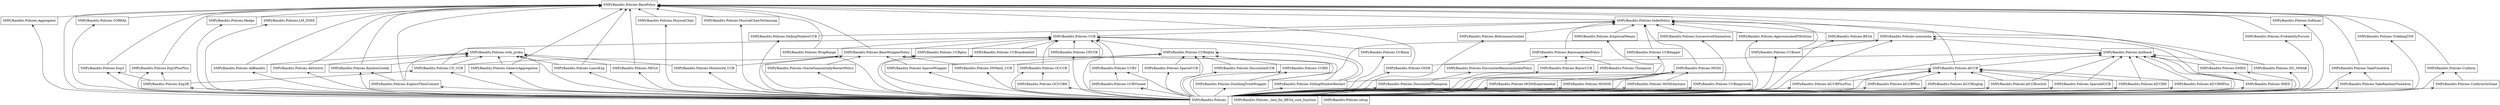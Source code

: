 digraph "packages_SMPyBandits.Policies" {
charset="utf-8"
rankdir=BT
"0" [label="SMPyBandits.Policies", shape="box"];
"1" [label="SMPyBandits.Policies.AdBandits", shape="box"];
"2" [label="SMPyBandits.Policies.AdSwitch", shape="box"];
"3" [label="SMPyBandits.Policies.Aggregator", shape="box"];
"4" [label="SMPyBandits.Policies.ApproximatedFHGittins", shape="box"];
"5" [label="SMPyBandits.Policies.BESA", shape="box"];
"6" [label="SMPyBandits.Policies.BasePolicy", shape="box"];
"7" [label="SMPyBandits.Policies.BaseWrapperPolicy", shape="box"];
"8" [label="SMPyBandits.Policies.BayesUCB", shape="box"];
"9" [label="SMPyBandits.Policies.BayesianIndexPolicy", shape="box"];
"10" [label="SMPyBandits.Policies.BoltzmannGumbel", shape="box"];
"11" [label="SMPyBandits.Policies.CD_UCB", shape="box"];
"12" [label="SMPyBandits.Policies.CORRAL", shape="box"];
"13" [label="SMPyBandits.Policies.CPUCB", shape="box"];
"14" [label="SMPyBandits.Policies.DMED", shape="box"];
"15" [label="SMPyBandits.Policies.DiscountedBayesianIndexPolicy", shape="box"];
"16" [label="SMPyBandits.Policies.DiscountedThompson", shape="box"];
"17" [label="SMPyBandits.Policies.DiscountedUCB", shape="box"];
"18" [label="SMPyBandits.Policies.DoublingTrickWrapper", shape="box"];
"19" [label="SMPyBandits.Policies.EmpiricalMeans", shape="box"];
"20" [label="SMPyBandits.Policies.EpsilonGreedy", shape="box"];
"21" [label="SMPyBandits.Policies.Exp3", shape="box"];
"22" [label="SMPyBandits.Policies.Exp3PlusPlus", shape="box"];
"23" [label="SMPyBandits.Policies.Exp3R", shape="box"];
"24" [label="SMPyBandits.Policies.ExploreThenCommit", shape="box"];
"25" [label="SMPyBandits.Policies.GenericAggregation", shape="box"];
"26" [label="SMPyBandits.Policies.Hedge", shape="box"];
"27" [label="SMPyBandits.Policies.IMED", shape="box"];
"28" [label="SMPyBandits.Policies.IndexPolicy", shape="box"];
"29" [label="SMPyBandits.Policies.LM_DSEE", shape="box"];
"30" [label="SMPyBandits.Policies.LearnExp", shape="box"];
"31" [label="SMPyBandits.Policies.MEGA", shape="box"];
"32" [label="SMPyBandits.Policies.MOSS", shape="box"];
"33" [label="SMPyBandits.Policies.MOSSAnytime", shape="box"];
"34" [label="SMPyBandits.Policies.MOSSExperimental", shape="box"];
"35" [label="SMPyBandits.Policies.MOSSH", shape="box"];
"36" [label="SMPyBandits.Policies.Monitored_UCB", shape="box"];
"37" [label="SMPyBandits.Policies.MusicalChair", shape="box"];
"38" [label="SMPyBandits.Policies.MusicalChairNoSensing", shape="box"];
"39" [label="SMPyBandits.Policies.OCUCB", shape="box"];
"40" [label="SMPyBandits.Policies.OCUCBH", shape="box"];
"41" [label="SMPyBandits.Policies.OSSB", shape="box"];
"42" [label="SMPyBandits.Policies.OracleSequentiallyRestartPolicy", shape="box"];
"43" [label="SMPyBandits.Policies.ProbabilityPursuit", shape="box"];
"44" [label="SMPyBandits.Policies.SIC_MMAB", shape="box"];
"45" [label="SMPyBandits.Policies.SWHash_UCB", shape="box"];
"46" [label="SMPyBandits.Policies.SlidingWindowRestart", shape="box"];
"47" [label="SMPyBandits.Policies.SlidingWindowUCB", shape="box"];
"48" [label="SMPyBandits.Policies.Softmax", shape="box"];
"49" [label="SMPyBandits.Policies.SparseUCB", shape="box"];
"50" [label="SMPyBandits.Policies.SparseWrapper", shape="box"];
"51" [label="SMPyBandits.Policies.SparseklUCB", shape="box"];
"52" [label="SMPyBandits.Policies.SuccessiveElimination", shape="box"];
"53" [label="SMPyBandits.Policies.TakeFixedArm", shape="box"];
"54" [label="SMPyBandits.Policies.TakeRandomFixedArm", shape="box"];
"55" [label="SMPyBandits.Policies.Thompson", shape="box"];
"56" [label="SMPyBandits.Policies.TrekkingTSN", shape="box"];
"57" [label="SMPyBandits.Policies.UCB", shape="box"];
"58" [label="SMPyBandits.Policies.UCBH", shape="box"];
"59" [label="SMPyBandits.Policies.UCBV", shape="box"];
"60" [label="SMPyBandits.Policies.UCBVtuned", shape="box"];
"61" [label="SMPyBandits.Policies.UCBalpha", shape="box"];
"62" [label="SMPyBandits.Policies.UCBdagger", shape="box"];
"63" [label="SMPyBandits.Policies.UCBimproved", shape="box"];
"64" [label="SMPyBandits.Policies.UCBmin", shape="box"];
"65" [label="SMPyBandits.Policies.UCBoost", shape="box"];
"66" [label="SMPyBandits.Policies.UCBplus", shape="box"];
"67" [label="SMPyBandits.Policies.UCBrandomInit", shape="box"];
"68" [label="SMPyBandits.Policies.Uniform", shape="box"];
"69" [label="SMPyBandits.Policies.UniformOnSome", shape="box"];
"70" [label="SMPyBandits.Policies.WrapRange", shape="box"];
"71" [label="SMPyBandits.Policies._test_for_BESA_core_function", shape="box"];
"72" [label="SMPyBandits.Policies.klUCB", shape="box"];
"73" [label="SMPyBandits.Policies.klUCBH", shape="box"];
"74" [label="SMPyBandits.Policies.klUCBHPlus", shape="box"];
"75" [label="SMPyBandits.Policies.klUCBPlus", shape="box"];
"76" [label="SMPyBandits.Policies.klUCBPlusPlus", shape="box"];
"77" [label="SMPyBandits.Policies.klUCBloglog", shape="box"];
"78" [label="SMPyBandits.Policies.klUCBswitch", shape="box"];
"79" [label="SMPyBandits.Policies.kullback", shape="box"];
"80" [label="SMPyBandits.Policies.setup", shape="box"];
"81" [label="SMPyBandits.Policies.usenumba", shape="box"];
"82" [label="SMPyBandits.Policies.with_proba", shape="box"];
"0" -> "1" [arrowhead="open", arrowtail="none"];
"0" -> "2" [arrowhead="open", arrowtail="none"];
"0" -> "3" [arrowhead="open", arrowtail="none"];
"0" -> "4" [arrowhead="open", arrowtail="none"];
"0" -> "5" [arrowhead="open", arrowtail="none"];
"0" -> "6" [arrowhead="open", arrowtail="none"];
"0" -> "7" [arrowhead="open", arrowtail="none"];
"0" -> "8" [arrowhead="open", arrowtail="none"];
"0" -> "10" [arrowhead="open", arrowtail="none"];
"0" -> "11" [arrowhead="open", arrowtail="none"];
"0" -> "12" [arrowhead="open", arrowtail="none"];
"0" -> "13" [arrowhead="open", arrowtail="none"];
"0" -> "14" [arrowhead="open", arrowtail="none"];
"0" -> "16" [arrowhead="open", arrowtail="none"];
"0" -> "17" [arrowhead="open", arrowtail="none"];
"0" -> "18" [arrowhead="open", arrowtail="none"];
"0" -> "19" [arrowhead="open", arrowtail="none"];
"0" -> "20" [arrowhead="open", arrowtail="none"];
"0" -> "21" [arrowhead="open", arrowtail="none"];
"0" -> "22" [arrowhead="open", arrowtail="none"];
"0" -> "23" [arrowhead="open", arrowtail="none"];
"0" -> "24" [arrowhead="open", arrowtail="none"];
"0" -> "25" [arrowhead="open", arrowtail="none"];
"0" -> "26" [arrowhead="open", arrowtail="none"];
"0" -> "27" [arrowhead="open", arrowtail="none"];
"0" -> "29" [arrowhead="open", arrowtail="none"];
"0" -> "30" [arrowhead="open", arrowtail="none"];
"0" -> "31" [arrowhead="open", arrowtail="none"];
"0" -> "32" [arrowhead="open", arrowtail="none"];
"0" -> "33" [arrowhead="open", arrowtail="none"];
"0" -> "34" [arrowhead="open", arrowtail="none"];
"0" -> "35" [arrowhead="open", arrowtail="none"];
"0" -> "36" [arrowhead="open", arrowtail="none"];
"0" -> "37" [arrowhead="open", arrowtail="none"];
"0" -> "38" [arrowhead="open", arrowtail="none"];
"0" -> "39" [arrowhead="open", arrowtail="none"];
"0" -> "40" [arrowhead="open", arrowtail="none"];
"0" -> "41" [arrowhead="open", arrowtail="none"];
"0" -> "42" [arrowhead="open", arrowtail="none"];
"0" -> "43" [arrowhead="open", arrowtail="none"];
"0" -> "44" [arrowhead="open", arrowtail="none"];
"0" -> "45" [arrowhead="open", arrowtail="none"];
"0" -> "46" [arrowhead="open", arrowtail="none"];
"0" -> "47" [arrowhead="open", arrowtail="none"];
"0" -> "48" [arrowhead="open", arrowtail="none"];
"0" -> "49" [arrowhead="open", arrowtail="none"];
"0" -> "50" [arrowhead="open", arrowtail="none"];
"0" -> "51" [arrowhead="open", arrowtail="none"];
"0" -> "53" [arrowhead="open", arrowtail="none"];
"0" -> "54" [arrowhead="open", arrowtail="none"];
"0" -> "55" [arrowhead="open", arrowtail="none"];
"0" -> "56" [arrowhead="open", arrowtail="none"];
"0" -> "57" [arrowhead="open", arrowtail="none"];
"0" -> "58" [arrowhead="open", arrowtail="none"];
"0" -> "59" [arrowhead="open", arrowtail="none"];
"0" -> "60" [arrowhead="open", arrowtail="none"];
"0" -> "61" [arrowhead="open", arrowtail="none"];
"0" -> "62" [arrowhead="open", arrowtail="none"];
"0" -> "63" [arrowhead="open", arrowtail="none"];
"0" -> "64" [arrowhead="open", arrowtail="none"];
"0" -> "65" [arrowhead="open", arrowtail="none"];
"0" -> "66" [arrowhead="open", arrowtail="none"];
"0" -> "67" [arrowhead="open", arrowtail="none"];
"0" -> "68" [arrowhead="open", arrowtail="none"];
"0" -> "69" [arrowhead="open", arrowtail="none"];
"0" -> "70" [arrowhead="open", arrowtail="none"];
"0" -> "72" [arrowhead="open", arrowtail="none"];
"0" -> "73" [arrowhead="open", arrowtail="none"];
"0" -> "74" [arrowhead="open", arrowtail="none"];
"0" -> "75" [arrowhead="open", arrowtail="none"];
"0" -> "76" [arrowhead="open", arrowtail="none"];
"0" -> "77" [arrowhead="open", arrowtail="none"];
"0" -> "78" [arrowhead="open", arrowtail="none"];
"0" -> "79" [arrowhead="open", arrowtail="none"];
"0" -> "81" [arrowhead="open", arrowtail="none"];
"0" -> "82" [arrowhead="open", arrowtail="none"];
"1" -> "6" [arrowhead="open", arrowtail="none"];
"1" -> "82" [arrowhead="open", arrowtail="none"];
"2" -> "6" [arrowhead="open", arrowtail="none"];
"2" -> "82" [arrowhead="open", arrowtail="none"];
"3" -> "6" [arrowhead="open", arrowtail="none"];
"4" -> "28" [arrowhead="open", arrowtail="none"];
"5" -> "28" [arrowhead="open", arrowtail="none"];
"7" -> "6" [arrowhead="open", arrowtail="none"];
"7" -> "57" [arrowhead="open", arrowtail="none"];
"8" -> "9" [arrowhead="open", arrowtail="none"];
"9" -> "28" [arrowhead="open", arrowtail="none"];
"10" -> "28" [arrowhead="open", arrowtail="none"];
"11" -> "7" [arrowhead="open", arrowtail="none"];
"11" -> "57" [arrowhead="open", arrowtail="none"];
"11" -> "82" [arrowhead="open", arrowtail="none"];
"12" -> "6" [arrowhead="open", arrowtail="none"];
"13" -> "57" [arrowhead="open", arrowtail="none"];
"14" -> "6" [arrowhead="open", arrowtail="none"];
"14" -> "79" [arrowhead="open", arrowtail="none"];
"15" -> "9" [arrowhead="open", arrowtail="none"];
"16" -> "15" [arrowhead="open", arrowtail="none"];
"17" -> "61" [arrowhead="open", arrowtail="none"];
"18" -> "7" [arrowhead="open", arrowtail="none"];
"18" -> "58" [arrowhead="open", arrowtail="none"];
"18" -> "81" [arrowhead="open", arrowtail="none"];
"19" -> "28" [arrowhead="open", arrowtail="none"];
"20" -> "6" [arrowhead="open", arrowtail="none"];
"20" -> "82" [arrowhead="open", arrowtail="none"];
"21" -> "6" [arrowhead="open", arrowtail="none"];
"22" -> "6" [arrowhead="open", arrowtail="none"];
"23" -> "11" [arrowhead="open", arrowtail="none"];
"23" -> "21" [arrowhead="open", arrowtail="none"];
"23" -> "22" [arrowhead="open", arrowtail="none"];
"24" -> "6" [arrowhead="open", arrowtail="none"];
"24" -> "20" [arrowhead="open", arrowtail="none"];
"24" -> "82" [arrowhead="open", arrowtail="none"];
"25" -> "6" [arrowhead="open", arrowtail="none"];
"25" -> "82" [arrowhead="open", arrowtail="none"];
"26" -> "6" [arrowhead="open", arrowtail="none"];
"27" -> "14" [arrowhead="open", arrowtail="none"];
"27" -> "79" [arrowhead="open", arrowtail="none"];
"27" -> "81" [arrowhead="open", arrowtail="none"];
"28" -> "6" [arrowhead="open", arrowtail="none"];
"29" -> "6" [arrowhead="open", arrowtail="none"];
"30" -> "6" [arrowhead="open", arrowtail="none"];
"30" -> "82" [arrowhead="open", arrowtail="none"];
"31" -> "6" [arrowhead="open", arrowtail="none"];
"31" -> "82" [arrowhead="open", arrowtail="none"];
"32" -> "28" [arrowhead="open", arrowtail="none"];
"33" -> "32" [arrowhead="open", arrowtail="none"];
"34" -> "32" [arrowhead="open", arrowtail="none"];
"35" -> "32" [arrowhead="open", arrowtail="none"];
"36" -> "7" [arrowhead="open", arrowtail="none"];
"36" -> "82" [arrowhead="open", arrowtail="none"];
"37" -> "6" [arrowhead="open", arrowtail="none"];
"38" -> "6" [arrowhead="open", arrowtail="none"];
"39" -> "57" [arrowhead="open", arrowtail="none"];
"40" -> "39" [arrowhead="open", arrowtail="none"];
"41" -> "6" [arrowhead="open", arrowtail="none"];
"41" -> "79" [arrowhead="open", arrowtail="none"];
"42" -> "7" [arrowhead="open", arrowtail="none"];
"43" -> "6" [arrowhead="open", arrowtail="none"];
"44" -> "6" [arrowhead="open", arrowtail="none"];
"44" -> "79" [arrowhead="open", arrowtail="none"];
"45" -> "7" [arrowhead="open", arrowtail="none"];
"45" -> "61" [arrowhead="open", arrowtail="none"];
"46" -> "7" [arrowhead="open", arrowtail="none"];
"46" -> "57" [arrowhead="open", arrowtail="none"];
"46" -> "61" [arrowhead="open", arrowtail="none"];
"46" -> "72" [arrowhead="open", arrowtail="none"];
"47" -> "28" [arrowhead="open", arrowtail="none"];
"48" -> "6" [arrowhead="open", arrowtail="none"];
"49" -> "61" [arrowhead="open", arrowtail="none"];
"50" -> "7" [arrowhead="open", arrowtail="none"];
"50" -> "61" [arrowhead="open", arrowtail="none"];
"51" -> "72" [arrowhead="open", arrowtail="none"];
"51" -> "79" [arrowhead="open", arrowtail="none"];
"52" -> "28" [arrowhead="open", arrowtail="none"];
"53" -> "6" [arrowhead="open", arrowtail="none"];
"54" -> "53" [arrowhead="open", arrowtail="none"];
"55" -> "9" [arrowhead="open", arrowtail="none"];
"56" -> "6" [arrowhead="open", arrowtail="none"];
"57" -> "28" [arrowhead="open", arrowtail="none"];
"58" -> "61" [arrowhead="open", arrowtail="none"];
"59" -> "57" [arrowhead="open", arrowtail="none"];
"60" -> "59" [arrowhead="open", arrowtail="none"];
"61" -> "57" [arrowhead="open", arrowtail="none"];
"62" -> "28" [arrowhead="open", arrowtail="none"];
"63" -> "52" [arrowhead="open", arrowtail="none"];
"64" -> "57" [arrowhead="open", arrowtail="none"];
"65" -> "28" [arrowhead="open", arrowtail="none"];
"65" -> "81" [arrowhead="open", arrowtail="none"];
"66" -> "57" [arrowhead="open", arrowtail="none"];
"67" -> "57" [arrowhead="open", arrowtail="none"];
"68" -> "6" [arrowhead="open", arrowtail="none"];
"69" -> "68" [arrowhead="open", arrowtail="none"];
"70" -> "6" [arrowhead="open", arrowtail="none"];
"70" -> "57" [arrowhead="open", arrowtail="none"];
"72" -> "28" [arrowhead="open", arrowtail="none"];
"72" -> "79" [arrowhead="open", arrowtail="none"];
"73" -> "72" [arrowhead="open", arrowtail="none"];
"73" -> "79" [arrowhead="open", arrowtail="none"];
"74" -> "72" [arrowhead="open", arrowtail="none"];
"74" -> "79" [arrowhead="open", arrowtail="none"];
"75" -> "72" [arrowhead="open", arrowtail="none"];
"76" -> "72" [arrowhead="open", arrowtail="none"];
"76" -> "79" [arrowhead="open", arrowtail="none"];
"77" -> "72" [arrowhead="open", arrowtail="none"];
"78" -> "72" [arrowhead="open", arrowtail="none"];
"78" -> "79" [arrowhead="open", arrowtail="none"];
"79" -> "81" [arrowhead="open", arrowtail="none"];
}
